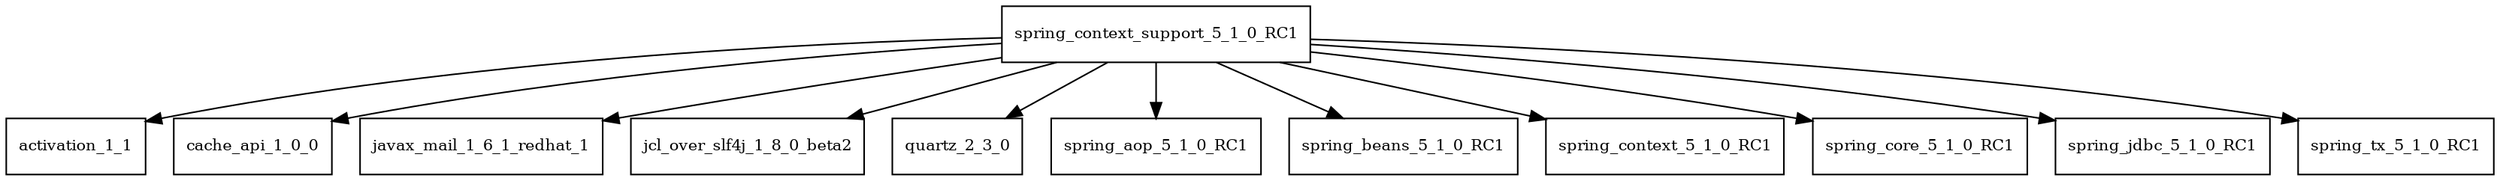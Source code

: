 digraph spring_context_support_5_1_0_RC1_dependencies {
  node [shape = box, fontsize=10.0];
  spring_context_support_5_1_0_RC1 -> activation_1_1;
  spring_context_support_5_1_0_RC1 -> cache_api_1_0_0;
  spring_context_support_5_1_0_RC1 -> javax_mail_1_6_1_redhat_1;
  spring_context_support_5_1_0_RC1 -> jcl_over_slf4j_1_8_0_beta2;
  spring_context_support_5_1_0_RC1 -> quartz_2_3_0;
  spring_context_support_5_1_0_RC1 -> spring_aop_5_1_0_RC1;
  spring_context_support_5_1_0_RC1 -> spring_beans_5_1_0_RC1;
  spring_context_support_5_1_0_RC1 -> spring_context_5_1_0_RC1;
  spring_context_support_5_1_0_RC1 -> spring_core_5_1_0_RC1;
  spring_context_support_5_1_0_RC1 -> spring_jdbc_5_1_0_RC1;
  spring_context_support_5_1_0_RC1 -> spring_tx_5_1_0_RC1;
}
